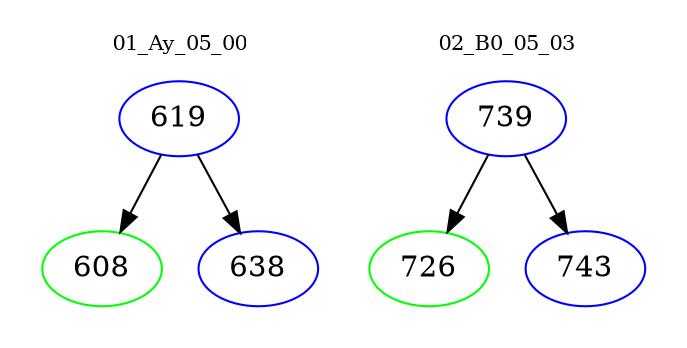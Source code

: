 digraph{
subgraph cluster_0 {
color = white
label = "01_Ay_05_00";
fontsize=10;
T0_619 [label="619", color="blue"]
T0_619 -> T0_608 [color="black"]
T0_608 [label="608", color="green"]
T0_619 -> T0_638 [color="black"]
T0_638 [label="638", color="blue"]
}
subgraph cluster_1 {
color = white
label = "02_B0_05_03";
fontsize=10;
T1_739 [label="739", color="blue"]
T1_739 -> T1_726 [color="black"]
T1_726 [label="726", color="green"]
T1_739 -> T1_743 [color="black"]
T1_743 [label="743", color="blue"]
}
}
